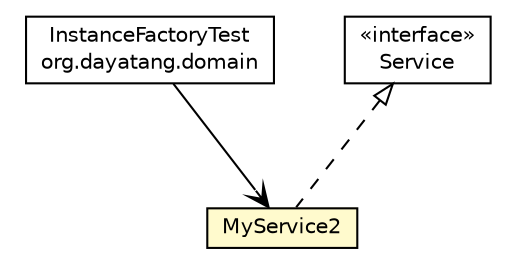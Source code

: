#!/usr/local/bin/dot
#
# Class diagram 
# Generated by UMLGraph version R5_6_6-8-g8d7759 (http://www.umlgraph.org/)
#

digraph G {
	edge [fontname="Helvetica",fontsize=10,labelfontname="Helvetica",labelfontsize=10];
	node [fontname="Helvetica",fontsize=10,shape=plaintext];
	nodesep=0.25;
	ranksep=0.5;
	// org.dayatang.domain.InstanceFactoryTest
	c2947 [label=<<table title="org.dayatang.domain.InstanceFactoryTest" border="0" cellborder="1" cellspacing="0" cellpadding="2" port="p" href="../InstanceFactoryTest.html">
		<tr><td><table border="0" cellspacing="0" cellpadding="1">
<tr><td align="center" balign="center"> InstanceFactoryTest </td></tr>
<tr><td align="center" balign="center"> org.dayatang.domain </td></tr>
		</table></td></tr>
		</table>>, URL="../InstanceFactoryTest.html", fontname="Helvetica", fontcolor="black", fontsize=10.0];
	// org.dayatang.domain.ioc.Service
	c2994 [label=<<table title="org.dayatang.domain.ioc.Service" border="0" cellborder="1" cellspacing="0" cellpadding="2" port="p" href="./Service.html">
		<tr><td><table border="0" cellspacing="0" cellpadding="1">
<tr><td align="center" balign="center"> &#171;interface&#187; </td></tr>
<tr><td align="center" balign="center"> Service </td></tr>
		</table></td></tr>
		</table>>, URL="./Service.html", fontname="Helvetica", fontcolor="black", fontsize=10.0];
	// org.dayatang.domain.ioc.MyService2
	c2999 [label=<<table title="org.dayatang.domain.ioc.MyService2" border="0" cellborder="1" cellspacing="0" cellpadding="2" port="p" bgcolor="lemonChiffon" href="./MyService2.html">
		<tr><td><table border="0" cellspacing="0" cellpadding="1">
<tr><td align="center" balign="center"> MyService2 </td></tr>
		</table></td></tr>
		</table>>, URL="./MyService2.html", fontname="Helvetica", fontcolor="black", fontsize=10.0];
	//org.dayatang.domain.ioc.MyService2 implements org.dayatang.domain.ioc.Service
	c2994:p -> c2999:p [dir=back,arrowtail=empty,style=dashed];
	// org.dayatang.domain.InstanceFactoryTest NAVASSOC org.dayatang.domain.ioc.MyService2
	c2947:p -> c2999:p [taillabel="", label=" "headlabel="", fontname="Helvetica", fontcolor="black", fontsize=10.0, color="black", arrowhead=open];
}


